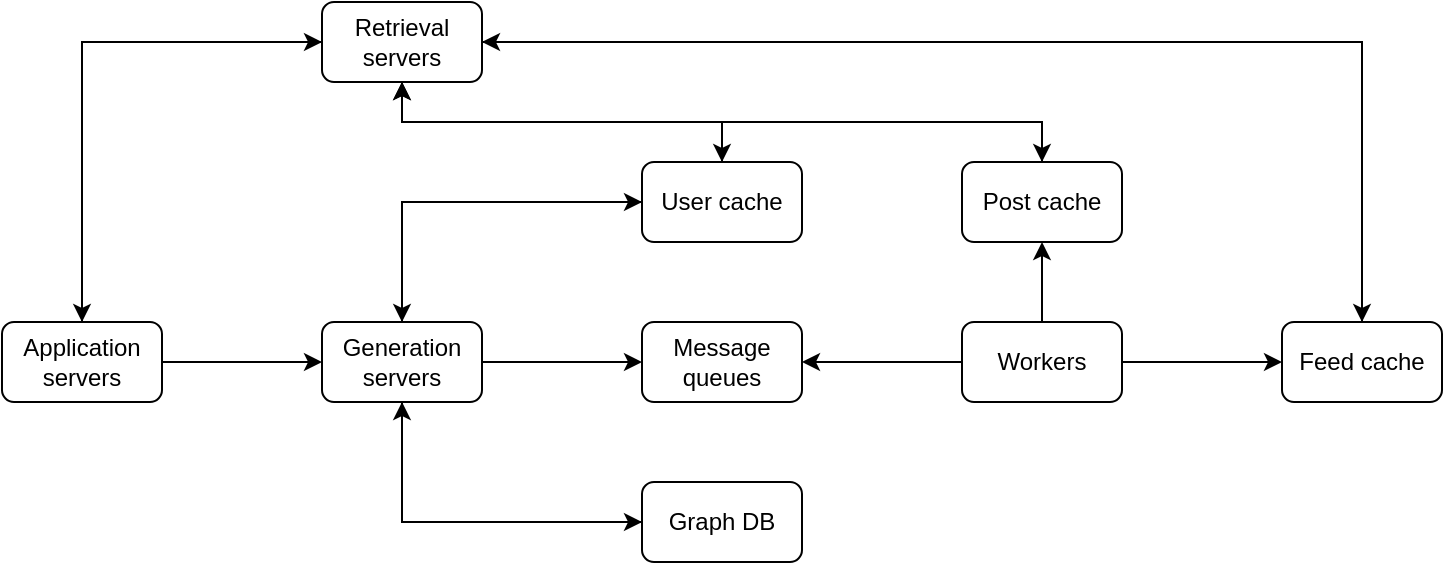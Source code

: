<mxfile version="26.1.3">
  <diagram id="5XK8QlfNFUtluHXEVsSS" name="Page-1">
    <mxGraphModel dx="838" dy="593" grid="1" gridSize="10" guides="1" tooltips="1" connect="1" arrows="1" fold="1" page="1" pageScale="1" pageWidth="850" pageHeight="1100" math="0" shadow="0">
      <root>
        <mxCell id="0" />
        <mxCell id="1" parent="0" />
        <mxCell id="RdE4HFK_7hKqtBxa5ncr-1" style="edgeStyle=orthogonalEdgeStyle;rounded=0;orthogonalLoop=1;jettySize=auto;html=1;exitX=0.5;exitY=0;exitDx=0;exitDy=0;entryX=0;entryY=0.5;entryDx=0;entryDy=0;" parent="1" source="zerk3sANQ7iGWGBt3IxB-1" target="DUOPbVyHPyaMngwrkr5z-2" edge="1">
          <mxGeometry relative="1" as="geometry" />
        </mxCell>
        <mxCell id="RdE4HFK_7hKqtBxa5ncr-34" style="edgeStyle=orthogonalEdgeStyle;rounded=0;orthogonalLoop=1;jettySize=auto;html=1;exitX=1;exitY=0.5;exitDx=0;exitDy=0;" parent="1" source="zerk3sANQ7iGWGBt3IxB-1" target="zerk3sANQ7iGWGBt3IxB-2" edge="1">
          <mxGeometry relative="1" as="geometry" />
        </mxCell>
        <mxCell id="zerk3sANQ7iGWGBt3IxB-1" value="Application servers" style="rounded=1;whiteSpace=wrap;html=1;" parent="1" vertex="1">
          <mxGeometry x="40" y="160" width="80" height="40" as="geometry" />
        </mxCell>
        <mxCell id="ulg7wdCnO31NVUncXibf-1" style="edgeStyle=orthogonalEdgeStyle;rounded=0;orthogonalLoop=1;jettySize=auto;html=1;exitX=1;exitY=0.5;exitDx=0;exitDy=0;entryX=0;entryY=0.5;entryDx=0;entryDy=0;" parent="1" source="zerk3sANQ7iGWGBt3IxB-2" target="zerk3sANQ7iGWGBt3IxB-3" edge="1">
          <mxGeometry relative="1" as="geometry" />
        </mxCell>
        <mxCell id="RdE4HFK_7hKqtBxa5ncr-22" style="edgeStyle=orthogonalEdgeStyle;rounded=0;orthogonalLoop=1;jettySize=auto;html=1;exitX=0.5;exitY=0;exitDx=0;exitDy=0;entryX=0;entryY=0.5;entryDx=0;entryDy=0;" parent="1" source="zerk3sANQ7iGWGBt3IxB-2" target="RdE4HFK_7hKqtBxa5ncr-5" edge="1">
          <mxGeometry relative="1" as="geometry" />
        </mxCell>
        <mxCell id="RdE4HFK_7hKqtBxa5ncr-26" style="edgeStyle=orthogonalEdgeStyle;rounded=0;orthogonalLoop=1;jettySize=auto;html=1;exitX=0.5;exitY=1;exitDx=0;exitDy=0;entryX=0;entryY=0.5;entryDx=0;entryDy=0;" parent="1" source="zerk3sANQ7iGWGBt3IxB-2" target="RdE4HFK_7hKqtBxa5ncr-13" edge="1">
          <mxGeometry relative="1" as="geometry" />
        </mxCell>
        <mxCell id="zerk3sANQ7iGWGBt3IxB-2" value="Generation servers" style="rounded=1;whiteSpace=wrap;html=1;" parent="1" vertex="1">
          <mxGeometry x="200" y="160" width="80" height="40" as="geometry" />
        </mxCell>
        <mxCell id="zerk3sANQ7iGWGBt3IxB-3" value="Message queues" style="rounded=1;whiteSpace=wrap;html=1;" parent="1" vertex="1">
          <mxGeometry x="360" y="160" width="80" height="40" as="geometry" />
        </mxCell>
        <mxCell id="EuERgRADjMJ2CsPJKlqU-2" style="edgeStyle=orthogonalEdgeStyle;rounded=0;orthogonalLoop=1;jettySize=auto;html=1;exitX=1;exitY=0.5;exitDx=0;exitDy=0;entryX=0;entryY=0.5;entryDx=0;entryDy=0;" parent="1" source="zerk3sANQ7iGWGBt3IxB-7" target="zerk3sANQ7iGWGBt3IxB-15" edge="1">
          <mxGeometry relative="1" as="geometry" />
        </mxCell>
        <mxCell id="kAiklXfexbg2NbXwuTwz-1" style="edgeStyle=orthogonalEdgeStyle;rounded=0;orthogonalLoop=1;jettySize=auto;html=1;exitX=0;exitY=0.5;exitDx=0;exitDy=0;entryX=1;entryY=0.5;entryDx=0;entryDy=0;" edge="1" parent="1" source="zerk3sANQ7iGWGBt3IxB-7" target="zerk3sANQ7iGWGBt3IxB-3">
          <mxGeometry relative="1" as="geometry" />
        </mxCell>
        <mxCell id="kAiklXfexbg2NbXwuTwz-2" style="edgeStyle=orthogonalEdgeStyle;rounded=0;orthogonalLoop=1;jettySize=auto;html=1;exitX=0.5;exitY=0;exitDx=0;exitDy=0;entryX=0.5;entryY=1;entryDx=0;entryDy=0;" edge="1" parent="1" source="zerk3sANQ7iGWGBt3IxB-7" target="RdE4HFK_7hKqtBxa5ncr-3">
          <mxGeometry relative="1" as="geometry" />
        </mxCell>
        <mxCell id="zerk3sANQ7iGWGBt3IxB-7" value="Workers" style="rounded=1;whiteSpace=wrap;html=1;" parent="1" vertex="1">
          <mxGeometry x="520" y="160" width="80" height="40" as="geometry" />
        </mxCell>
        <mxCell id="RdE4HFK_7hKqtBxa5ncr-25" style="edgeStyle=orthogonalEdgeStyle;rounded=0;orthogonalLoop=1;jettySize=auto;html=1;exitX=0.5;exitY=0;exitDx=0;exitDy=0;entryX=1;entryY=0.5;entryDx=0;entryDy=0;" parent="1" source="zerk3sANQ7iGWGBt3IxB-15" target="DUOPbVyHPyaMngwrkr5z-2" edge="1">
          <mxGeometry relative="1" as="geometry" />
        </mxCell>
        <mxCell id="zerk3sANQ7iGWGBt3IxB-15" value="Feed cache" style="rounded=1;whiteSpace=wrap;html=1;" parent="1" vertex="1">
          <mxGeometry x="680" y="160" width="80" height="40" as="geometry" />
        </mxCell>
        <mxCell id="RdE4HFK_7hKqtBxa5ncr-24" style="edgeStyle=orthogonalEdgeStyle;rounded=0;orthogonalLoop=1;jettySize=auto;html=1;exitX=1;exitY=0.5;exitDx=0;exitDy=0;" parent="1" source="DUOPbVyHPyaMngwrkr5z-2" target="zerk3sANQ7iGWGBt3IxB-15" edge="1">
          <mxGeometry relative="1" as="geometry" />
        </mxCell>
        <mxCell id="RdE4HFK_7hKqtBxa5ncr-28" style="edgeStyle=orthogonalEdgeStyle;rounded=0;orthogonalLoop=1;jettySize=auto;html=1;exitX=0;exitY=0.5;exitDx=0;exitDy=0;" parent="1" source="DUOPbVyHPyaMngwrkr5z-2" target="zerk3sANQ7iGWGBt3IxB-1" edge="1">
          <mxGeometry relative="1" as="geometry" />
        </mxCell>
        <mxCell id="RdE4HFK_7hKqtBxa5ncr-31" style="edgeStyle=orthogonalEdgeStyle;rounded=0;orthogonalLoop=1;jettySize=auto;html=1;exitX=0.5;exitY=1;exitDx=0;exitDy=0;entryX=0.5;entryY=0;entryDx=0;entryDy=0;" parent="1" source="DUOPbVyHPyaMngwrkr5z-2" target="RdE4HFK_7hKqtBxa5ncr-5" edge="1">
          <mxGeometry relative="1" as="geometry" />
        </mxCell>
        <mxCell id="RdE4HFK_7hKqtBxa5ncr-33" style="edgeStyle=orthogonalEdgeStyle;rounded=0;orthogonalLoop=1;jettySize=auto;html=1;exitX=0.5;exitY=1;exitDx=0;exitDy=0;entryX=0.5;entryY=0;entryDx=0;entryDy=0;" parent="1" source="DUOPbVyHPyaMngwrkr5z-2" target="RdE4HFK_7hKqtBxa5ncr-3" edge="1">
          <mxGeometry relative="1" as="geometry" />
        </mxCell>
        <mxCell id="DUOPbVyHPyaMngwrkr5z-2" value="Retrieval servers" style="rounded=1;whiteSpace=wrap;html=1;" parent="1" vertex="1">
          <mxGeometry x="200" width="80" height="40" as="geometry" />
        </mxCell>
        <mxCell id="RdE4HFK_7hKqtBxa5ncr-32" style="edgeStyle=orthogonalEdgeStyle;rounded=0;orthogonalLoop=1;jettySize=auto;html=1;exitX=0.5;exitY=0;exitDx=0;exitDy=0;entryX=0.5;entryY=1;entryDx=0;entryDy=0;" parent="1" source="RdE4HFK_7hKqtBxa5ncr-3" target="DUOPbVyHPyaMngwrkr5z-2" edge="1">
          <mxGeometry relative="1" as="geometry" />
        </mxCell>
        <mxCell id="RdE4HFK_7hKqtBxa5ncr-3" value="Post cache" style="rounded=1;whiteSpace=wrap;html=1;" parent="1" vertex="1">
          <mxGeometry x="520" y="80" width="80" height="40" as="geometry" />
        </mxCell>
        <mxCell id="RdE4HFK_7hKqtBxa5ncr-23" style="edgeStyle=orthogonalEdgeStyle;rounded=0;orthogonalLoop=1;jettySize=auto;html=1;exitX=0;exitY=0.5;exitDx=0;exitDy=0;entryX=0.5;entryY=0;entryDx=0;entryDy=0;" parent="1" source="RdE4HFK_7hKqtBxa5ncr-5" target="zerk3sANQ7iGWGBt3IxB-2" edge="1">
          <mxGeometry relative="1" as="geometry" />
        </mxCell>
        <mxCell id="RdE4HFK_7hKqtBxa5ncr-29" style="edgeStyle=orthogonalEdgeStyle;rounded=0;orthogonalLoop=1;jettySize=auto;html=1;exitX=0.5;exitY=0;exitDx=0;exitDy=0;" parent="1" source="RdE4HFK_7hKqtBxa5ncr-5" target="DUOPbVyHPyaMngwrkr5z-2" edge="1">
          <mxGeometry relative="1" as="geometry" />
        </mxCell>
        <mxCell id="RdE4HFK_7hKqtBxa5ncr-5" value="User cache" style="rounded=1;whiteSpace=wrap;html=1;" parent="1" vertex="1">
          <mxGeometry x="360" y="80" width="80" height="40" as="geometry" />
        </mxCell>
        <mxCell id="RdE4HFK_7hKqtBxa5ncr-27" style="edgeStyle=orthogonalEdgeStyle;rounded=0;orthogonalLoop=1;jettySize=auto;html=1;exitX=0;exitY=0.5;exitDx=0;exitDy=0;entryX=0.5;entryY=1;entryDx=0;entryDy=0;" parent="1" source="RdE4HFK_7hKqtBxa5ncr-13" target="zerk3sANQ7iGWGBt3IxB-2" edge="1">
          <mxGeometry relative="1" as="geometry" />
        </mxCell>
        <mxCell id="RdE4HFK_7hKqtBxa5ncr-13" value="Graph DB" style="rounded=1;whiteSpace=wrap;html=1;" parent="1" vertex="1">
          <mxGeometry x="360" y="240" width="80" height="40" as="geometry" />
        </mxCell>
      </root>
    </mxGraphModel>
  </diagram>
</mxfile>
